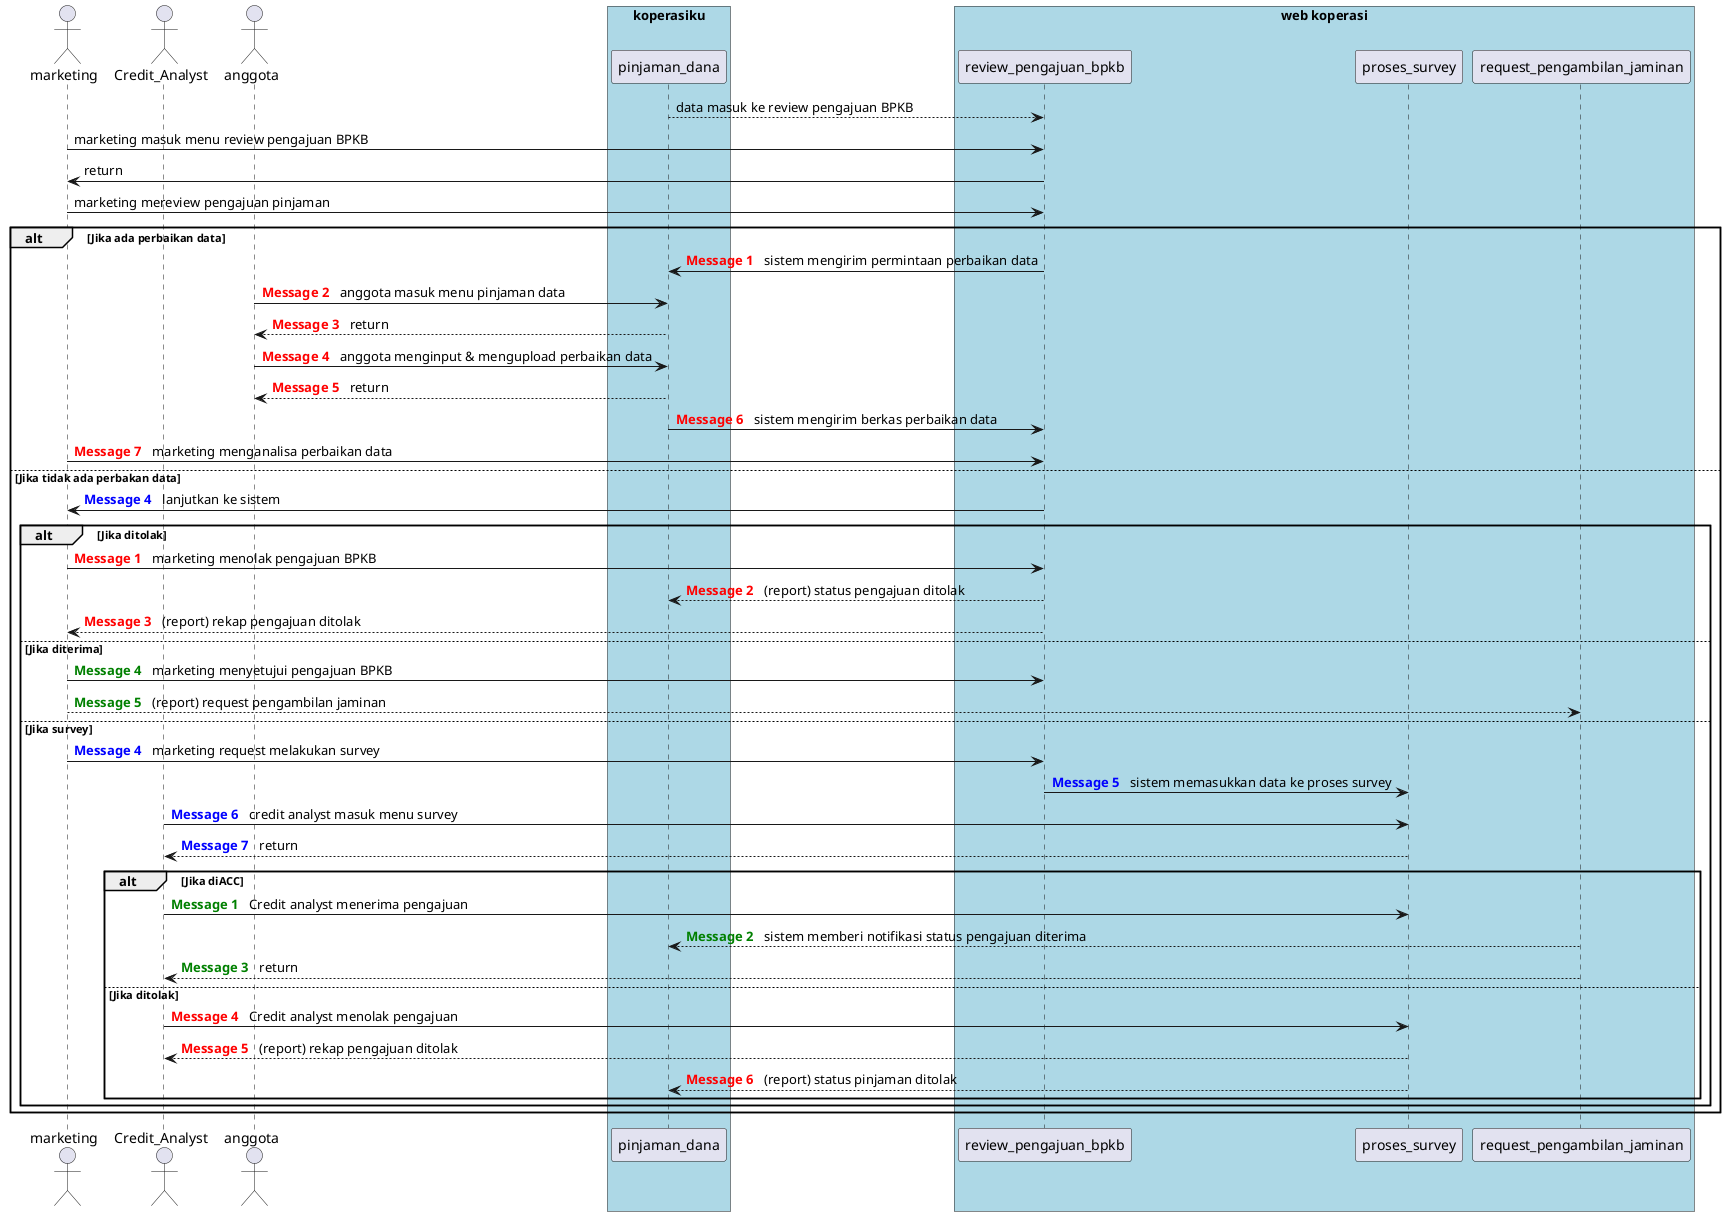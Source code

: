 @startuml pengajuan2
actor marketing
actor Credit_Analyst
actor anggota

box "koperasiku" #LightBlue
participant pinjaman_dana
end box

box "web koperasi" #LightBlue
participant review_pengajuan_bpkb
participant proses_survey
participant request_pengambilan_jaminan
end box

pinjaman_dana --> review_pengajuan_bpkb: data masuk ke review pengajuan BPKB
marketing -> review_pengajuan_bpkb: marketing masuk menu review pengajuan BPKB
review_pengajuan_bpkb -> marketing: return
marketing -> review_pengajuan_bpkb: marketing mereview pengajuan pinjaman

alt Jika ada perbaikan data
    autonumber 1 "<b>[000]"
    autonumber resume "<font color=red><b>Message 0  "
    review_pengajuan_bpkb -> pinjaman_dana: sistem mengirim permintaan perbaikan data
    anggota -> pinjaman_dana: anggota masuk menu pinjaman data
    pinjaman_dana --> anggota: return
    anggota -> pinjaman_dana: anggota menginput & mengupload perbaikan data
    pinjaman_dana --> anggota: return
    pinjaman_dana -> review_pengajuan_bpkb: sistem mengirim berkas perbaikan data
    marketing -> review_pengajuan_bpkb: marketing menganalisa perbaikan data
    autonumber stop

else Jika tidak ada perbakan data
   autonumber 4 "<b>[000]"
   autonumber resume "<font color=blue><b>Message 0  "
   review_pengajuan_bpkb -> marketing: lanjutkan ke sistem
   autonumber stop

    alt Jika ditolak
        autonumber 1 "<b>[000]"
        autonumber resume "<font color=red><b>Message 0  "
        marketing -> review_pengajuan_bpkb: marketing menolak pengajuan BPKB
        review_pengajuan_bpkb --> pinjaman_dana: (report) status pengajuan ditolak
        review_pengajuan_bpkb --> marketing: (report) rekap pengajuan ditolak
        autonumber stop

    else Jika diterima
        autonumber 4 "<b>[000]"
        autonumber resume "<font color=green><b>Message 0  "
        marketing -> review_pengajuan_bpkb: marketing menyetujui pengajuan BPKB
        marketing --> request_pengambilan_jaminan: (report) request pengambilan jaminan
        autonumber stop

    else Jika survey
        autonumber 4 "<b>[000]"
        autonumber resume "<font color=blue><b>Message 0  "
        marketing -> review_pengajuan_bpkb: marketing request melakukan survey
        review_pengajuan_bpkb -> proses_survey: sistem memasukkan data ke proses survey
        Credit_Analyst -> proses_survey: credit analyst masuk menu survey
        proses_survey --> Credit_Analyst: return
        autonumber stop
        
        alt Jika diACC
            autonumber 1 "<b>[000]"
            autonumber resume "<font color=green><b>Message 0  "
            Credit_Analyst -> proses_survey: Credit analyst menerima pengajuan
            request_pengambilan_jaminan --> pinjaman_dana: sistem memberi notifikasi status pengajuan diterima
            request_pengambilan_jaminan --> Credit_Analyst: return
            autonumber stop

        else Jika ditolak
            autonumber 4 "<b>[000]"
            autonumber resume "<font color=red><b>Message 0  "
            Credit_Analyst -> proses_survey: Credit analyst menolak pengajuan
            proses_survey --> Credit_Analyst: (report) rekap pengajuan ditolak 
            proses_survey --> pinjaman_dana: (report) status pinjaman ditolak 
            autonumber stop
        end
    end 

end 
@enduml